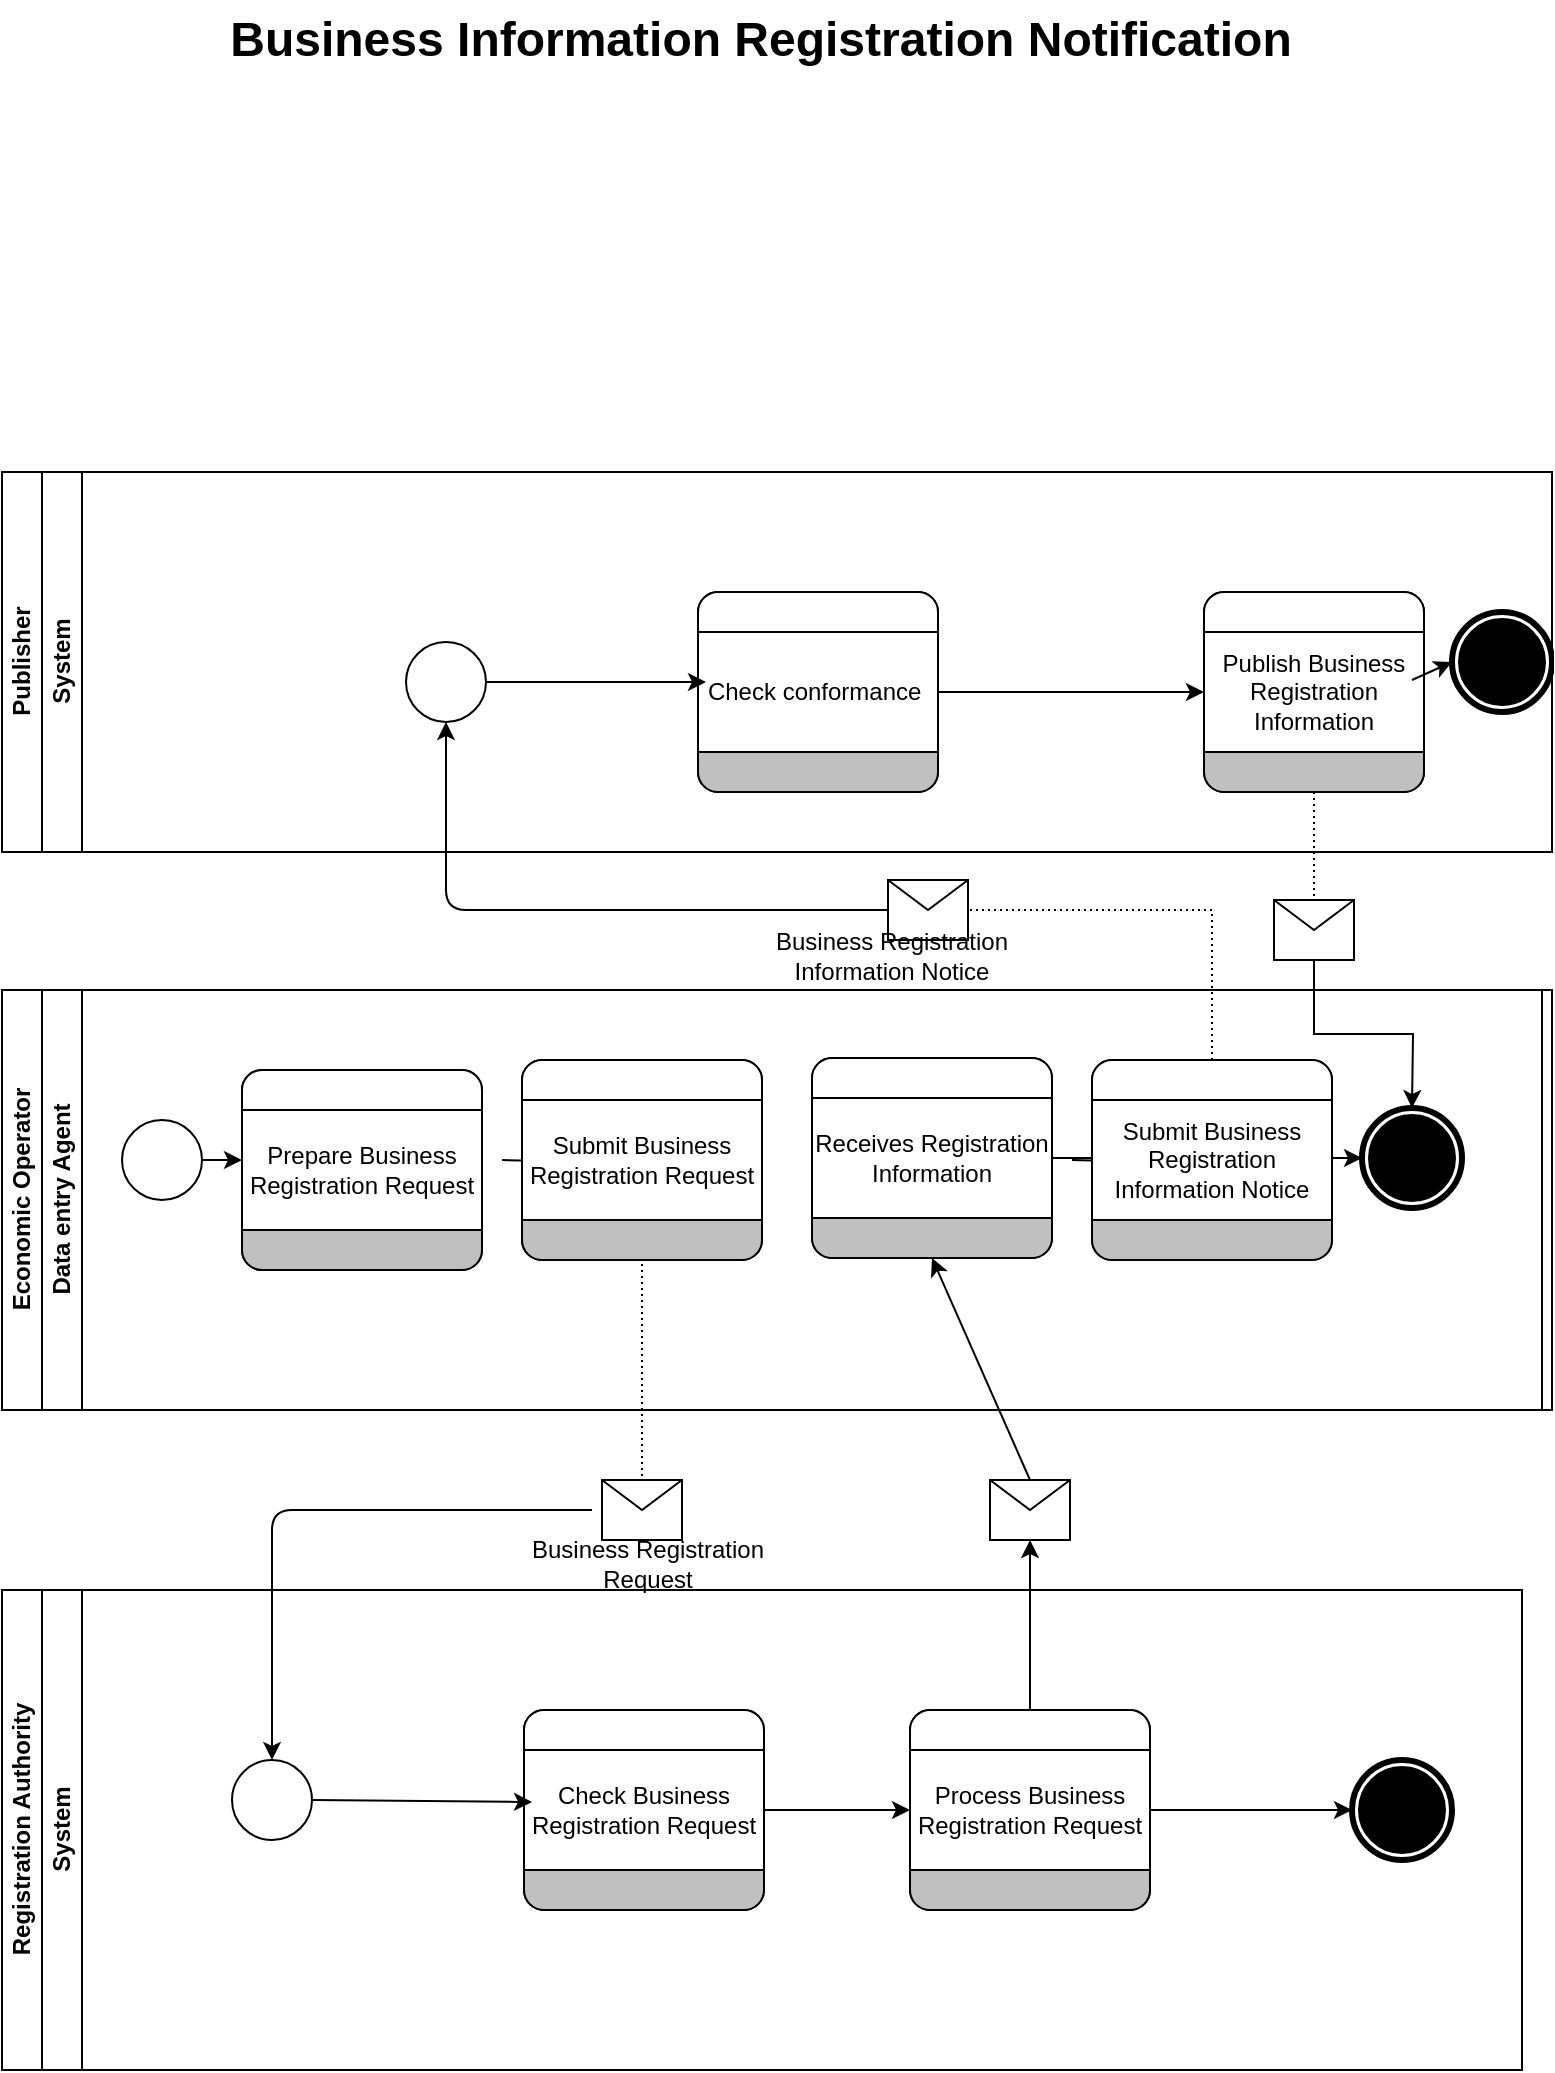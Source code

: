 <mxfile version="14.9.3" type="github">
  <diagram id="prtHgNgQTEPvFCAcTncT" name="Page-1">
    <mxGraphModel dx="1097" dy="1894" grid="1" gridSize="10" guides="1" tooltips="1" connect="1" arrows="1" fold="1" page="1" pageScale="1" pageWidth="827" pageHeight="1169" math="0" shadow="0">
      <root>
        <mxCell id="0" />
        <mxCell id="1" parent="0" />
        <mxCell id="dNxyNK7c78bLwvsdeMH5-19" value="Economic Operator" style="swimlane;html=1;childLayout=stackLayout;resizeParent=1;resizeParentMax=0;horizontal=0;startSize=20;horizontalStack=0;" parent="1" vertex="1">
          <mxGeometry x="35" y="275" width="770" height="210" as="geometry" />
        </mxCell>
        <mxCell id="dNxyNK7c78bLwvsdeMH5-20" value="Data entry Agent&lt;br&gt;" style="swimlane;html=1;startSize=20;horizontal=0;" parent="dNxyNK7c78bLwvsdeMH5-19" vertex="1">
          <mxGeometry x="20" width="750" height="210" as="geometry" />
        </mxCell>
        <mxCell id="yNIdSLd-yYrXgGybyY_E-29" value="" style="shape=mxgraph.bpmn.task;part=1;taskMarker=abstract;rectStyle=rounded;isLoopSub=0;topLeftStyle=square;topRightStyle=square;whiteSpace=wrap;" parent="dNxyNK7c78bLwvsdeMH5-20" vertex="1">
          <mxGeometry x="240" y="90" width="120" height="20" as="geometry" />
        </mxCell>
        <mxCell id="yNIdSLd-yYrXgGybyY_E-65" value="" style="points=[[0.145,0.145,0],[0.5,0,0],[0.855,0.145,0],[1,0.5,0],[0.855,0.855,0],[0.5,1,0],[0.145,0.855,0],[0,0.5,0]];shape=mxgraph.bpmn.event;html=1;verticalLabelPosition=bottom;labelBackgroundColor=#ffffff;verticalAlign=top;align=center;perimeter=ellipsePerimeter;outlineConnect=0;aspect=fixed;outline=end;symbol=terminate;" parent="dNxyNK7c78bLwvsdeMH5-20" vertex="1">
          <mxGeometry x="660" y="59" width="50" height="50" as="geometry" />
        </mxCell>
        <mxCell id="yNIdSLd-yYrXgGybyY_E-73" value="" style="rounded=1;whiteSpace=wrap;html=1;container=1;collapsible=0;absoluteArcSize=1;arcSize=20;childLayout=stackLayout;horizontal=1;horizontalStack=0;resizeParent=1;resizeParentMax=0;resizeLast=0;" parent="dNxyNK7c78bLwvsdeMH5-20" vertex="1">
          <mxGeometry x="100" y="40" width="120" height="100" as="geometry" />
        </mxCell>
        <mxCell id="yNIdSLd-yYrXgGybyY_E-74" value="" style="whiteSpace=wrap;connectable=0;html=1;shape=mxgraph.basic.rect;size=10;rectStyle=rounded;bottomRightStyle=square;bottomLeftStyle=square;part=1;" parent="yNIdSLd-yYrXgGybyY_E-73" vertex="1">
          <mxGeometry width="120" height="20" as="geometry" />
        </mxCell>
        <mxCell id="yNIdSLd-yYrXgGybyY_E-75" value="Prepare Business Registration Request" style="shape=mxgraph.bpmn.task;part=1;taskMarker=abstract;connectable=0;whiteSpace=wrap;" parent="yNIdSLd-yYrXgGybyY_E-73" vertex="1">
          <mxGeometry y="20" width="120" height="60" as="geometry" />
        </mxCell>
        <mxCell id="yNIdSLd-yYrXgGybyY_E-76" value="" style="whiteSpace=wrap;connectable=0;html=1;shape=mxgraph.basic.rect;size=10;rectStyle=rounded;topRightStyle=square;topLeftStyle=square;fillColor=#C0C0C0;part=1;" parent="yNIdSLd-yYrXgGybyY_E-73" vertex="1">
          <mxGeometry y="80" width="120" height="20" as="geometry" />
        </mxCell>
        <mxCell id="SlkeqYowdc77CrY9qM34-35" value="" style="rounded=1;whiteSpace=wrap;html=1;container=1;collapsible=0;absoluteArcSize=1;arcSize=20;childLayout=stackLayout;horizontal=1;horizontalStack=0;resizeParent=1;resizeParentMax=0;resizeLast=0;" vertex="1" parent="dNxyNK7c78bLwvsdeMH5-20">
          <mxGeometry x="385" y="34" width="120" height="100" as="geometry" />
        </mxCell>
        <mxCell id="SlkeqYowdc77CrY9qM34-36" value="" style="whiteSpace=wrap;connectable=0;html=1;shape=mxgraph.basic.rect;size=10;rectStyle=rounded;bottomRightStyle=square;bottomLeftStyle=square;part=1;" vertex="1" parent="SlkeqYowdc77CrY9qM34-35">
          <mxGeometry width="120" height="20" as="geometry" />
        </mxCell>
        <mxCell id="SlkeqYowdc77CrY9qM34-37" value="Receives Registration Information" style="shape=mxgraph.bpmn.task;part=1;taskMarker=abstract;connectable=0;whiteSpace=wrap;" vertex="1" parent="SlkeqYowdc77CrY9qM34-35">
          <mxGeometry y="20" width="120" height="60" as="geometry" />
        </mxCell>
        <mxCell id="SlkeqYowdc77CrY9qM34-38" value="" style="whiteSpace=wrap;connectable=0;html=1;shape=mxgraph.basic.rect;size=10;rectStyle=rounded;topRightStyle=square;topLeftStyle=square;fillColor=#C0C0C0;part=1;" vertex="1" parent="SlkeqYowdc77CrY9qM34-35">
          <mxGeometry y="80" width="120" height="20" as="geometry" />
        </mxCell>
        <mxCell id="SlkeqYowdc77CrY9qM34-40" value="" style="endArrow=classic;html=1;entryX=0;entryY=0.5;entryDx=0;entryDy=0;entryPerimeter=0;exitX=1;exitY=0.5;exitDx=0;exitDy=0;" edge="1" parent="dNxyNK7c78bLwvsdeMH5-20" source="SlkeqYowdc77CrY9qM34-35" target="yNIdSLd-yYrXgGybyY_E-65">
          <mxGeometry width="50" height="50" relative="1" as="geometry">
            <mxPoint x="445" y="270" as="sourcePoint" />
            <mxPoint x="495" y="220" as="targetPoint" />
          </mxGeometry>
        </mxCell>
        <UserObject label="Registration Authority" id="yNIdSLd-yYrXgGybyY_E-9">
          <mxCell style="swimlane;html=1;childLayout=stackLayout;resizeParent=1;resizeParentMax=0;horizontal=0;startSize=20;horizontalStack=0;" parent="1" vertex="1">
            <mxGeometry x="35" y="575" width="760" height="240" as="geometry" />
          </mxCell>
        </UserObject>
        <mxCell id="yNIdSLd-yYrXgGybyY_E-21" value="System" style="swimlane;html=1;startSize=20;horizontal=0;" parent="yNIdSLd-yYrXgGybyY_E-9" vertex="1">
          <mxGeometry x="20" width="740" height="240" as="geometry" />
        </mxCell>
        <mxCell id="yNIdSLd-yYrXgGybyY_E-38" value="" style="rounded=1;whiteSpace=wrap;html=1;container=1;collapsible=0;absoluteArcSize=1;arcSize=20;childLayout=stackLayout;horizontal=1;horizontalStack=0;resizeParent=1;resizeParentMax=0;resizeLast=0;" parent="yNIdSLd-yYrXgGybyY_E-21" vertex="1">
          <mxGeometry x="241" y="60" width="120" height="100" as="geometry" />
        </mxCell>
        <mxCell id="yNIdSLd-yYrXgGybyY_E-39" value="" style="whiteSpace=wrap;connectable=0;html=1;shape=mxgraph.basic.rect;size=10;rectStyle=rounded;bottomRightStyle=square;bottomLeftStyle=square;part=1;" parent="yNIdSLd-yYrXgGybyY_E-38" vertex="1">
          <mxGeometry width="120" height="20" as="geometry" />
        </mxCell>
        <mxCell id="yNIdSLd-yYrXgGybyY_E-40" value="Check Business Registration Request" style="shape=mxgraph.bpmn.task;part=1;taskMarker=abstract;connectable=0;whiteSpace=wrap;" parent="yNIdSLd-yYrXgGybyY_E-38" vertex="1">
          <mxGeometry y="20" width="120" height="60" as="geometry" />
        </mxCell>
        <mxCell id="yNIdSLd-yYrXgGybyY_E-41" value="" style="whiteSpace=wrap;connectable=0;html=1;shape=mxgraph.basic.rect;size=10;rectStyle=rounded;topRightStyle=square;topLeftStyle=square;fillColor=#C0C0C0;part=1;" parent="yNIdSLd-yYrXgGybyY_E-38" vertex="1">
          <mxGeometry y="80" width="120" height="20" as="geometry" />
        </mxCell>
        <mxCell id="SlkeqYowdc77CrY9qM34-1" value="" style="rounded=1;whiteSpace=wrap;html=1;container=1;collapsible=0;absoluteArcSize=1;arcSize=20;childLayout=stackLayout;horizontal=1;horizontalStack=0;resizeParent=1;resizeParentMax=0;resizeLast=0;" vertex="1" parent="yNIdSLd-yYrXgGybyY_E-21">
          <mxGeometry x="434" y="60" width="120" height="100" as="geometry" />
        </mxCell>
        <mxCell id="SlkeqYowdc77CrY9qM34-2" value="" style="whiteSpace=wrap;connectable=0;html=1;shape=mxgraph.basic.rect;size=10;rectStyle=rounded;bottomRightStyle=square;bottomLeftStyle=square;part=1;" vertex="1" parent="SlkeqYowdc77CrY9qM34-1">
          <mxGeometry width="120" height="20" as="geometry" />
        </mxCell>
        <mxCell id="SlkeqYowdc77CrY9qM34-3" value="Process Business Registration Request" style="shape=mxgraph.bpmn.task;part=1;taskMarker=abstract;connectable=0;whiteSpace=wrap;" vertex="1" parent="SlkeqYowdc77CrY9qM34-1">
          <mxGeometry y="20" width="120" height="60" as="geometry" />
        </mxCell>
        <mxCell id="SlkeqYowdc77CrY9qM34-4" value="" style="whiteSpace=wrap;connectable=0;html=1;shape=mxgraph.basic.rect;size=10;rectStyle=rounded;topRightStyle=square;topLeftStyle=square;fillColor=#C0C0C0;part=1;" vertex="1" parent="SlkeqYowdc77CrY9qM34-1">
          <mxGeometry y="80" width="120" height="20" as="geometry" />
        </mxCell>
        <mxCell id="SlkeqYowdc77CrY9qM34-28" style="edgeStyle=orthogonalEdgeStyle;rounded=0;orthogonalLoop=1;jettySize=auto;html=1;exitX=1;exitY=0.5;exitDx=0;exitDy=0;entryX=0;entryY=0.5;entryDx=0;entryDy=0;" edge="1" parent="yNIdSLd-yYrXgGybyY_E-21" source="yNIdSLd-yYrXgGybyY_E-38" target="SlkeqYowdc77CrY9qM34-1">
          <mxGeometry relative="1" as="geometry">
            <mxPoint x="420" y="110" as="sourcePoint" />
          </mxGeometry>
        </mxCell>
        <mxCell id="SlkeqYowdc77CrY9qM34-32" value="" style="endArrow=classic;html=1;entryX=0;entryY=0.5;entryDx=0;entryDy=0;exitX=1;exitY=0.5;exitDx=0;exitDy=0;entryPerimeter=0;" edge="1" parent="yNIdSLd-yYrXgGybyY_E-21" source="SlkeqYowdc77CrY9qM34-1" target="SlkeqYowdc77CrY9qM34-101">
          <mxGeometry width="50" height="50" relative="1" as="geometry">
            <mxPoint x="445" y="100" as="sourcePoint" />
            <mxPoint x="625.0" y="110" as="targetPoint" />
          </mxGeometry>
        </mxCell>
        <mxCell id="SlkeqYowdc77CrY9qM34-44" value="" style="ellipse;whiteSpace=wrap;html=1;" vertex="1" parent="yNIdSLd-yYrXgGybyY_E-21">
          <mxGeometry x="95" y="85" width="40" height="40" as="geometry" />
        </mxCell>
        <mxCell id="SlkeqYowdc77CrY9qM34-101" value="" style="points=[[0.145,0.145,0],[0.5,0,0],[0.855,0.145,0],[1,0.5,0],[0.855,0.855,0],[0.5,1,0],[0.145,0.855,0],[0,0.5,0]];shape=mxgraph.bpmn.event;html=1;verticalLabelPosition=bottom;labelBackgroundColor=#ffffff;verticalAlign=top;align=center;perimeter=ellipsePerimeter;outlineConnect=0;aspect=fixed;outline=end;symbol=terminate;" vertex="1" parent="yNIdSLd-yYrXgGybyY_E-21">
          <mxGeometry x="655" y="85" width="50" height="50" as="geometry" />
        </mxCell>
        <object label="" id="yNIdSLd-yYrXgGybyY_E-30">
          <mxCell style="shape=message;" parent="1" vertex="1">
            <mxGeometry x="335" y="520" width="40" height="30" as="geometry" />
          </mxCell>
        </object>
        <mxCell id="yNIdSLd-yYrXgGybyY_E-31" value="" style="edgeStyle=orthogonalEdgeStyle;html=1;elbow=horizontal;endArrow=none;labelBackgroundColor=none;endSize=12;endFill=0;dashed=1;dashPattern=1 2;exitX=0.5;exitY=1;rounded=0;" parent="1" source="yNIdSLd-yYrXgGybyY_E-29" target="yNIdSLd-yYrXgGybyY_E-30" edge="1">
          <mxGeometry relative="1" as="geometry" />
        </mxCell>
        <mxCell id="yNIdSLd-yYrXgGybyY_E-53" value="Data entry Agent&lt;br&gt;" style="swimlane;html=1;startSize=20;horizontal=0;" parent="1" vertex="1">
          <mxGeometry x="55" y="275" width="755" height="210" as="geometry" />
        </mxCell>
        <mxCell id="yNIdSLd-yYrXgGybyY_E-54" value="" style="edgeStyle=orthogonalEdgeStyle;rounded=0;orthogonalLoop=1;jettySize=auto;html=1;" parent="yNIdSLd-yYrXgGybyY_E-53" source="yNIdSLd-yYrXgGybyY_E-55" edge="1">
          <mxGeometry relative="1" as="geometry">
            <mxPoint x="100" y="85" as="targetPoint" />
          </mxGeometry>
        </mxCell>
        <mxCell id="yNIdSLd-yYrXgGybyY_E-55" value="" style="ellipse;whiteSpace=wrap;html=1;" parent="yNIdSLd-yYrXgGybyY_E-53" vertex="1">
          <mxGeometry x="40" y="65" width="40" height="40" as="geometry" />
        </mxCell>
        <mxCell id="yNIdSLd-yYrXgGybyY_E-56" style="edgeStyle=orthogonalEdgeStyle;rounded=0;orthogonalLoop=1;jettySize=auto;html=1;" parent="yNIdSLd-yYrXgGybyY_E-53" target="yNIdSLd-yYrXgGybyY_E-61" edge="1">
          <mxGeometry relative="1" as="geometry">
            <mxPoint x="230" y="85" as="sourcePoint" />
          </mxGeometry>
        </mxCell>
        <mxCell id="yNIdSLd-yYrXgGybyY_E-61" value="" style="rounded=1;whiteSpace=wrap;html=1;container=1;collapsible=0;absoluteArcSize=1;arcSize=20;childLayout=stackLayout;horizontal=1;horizontalStack=0;resizeParent=1;resizeParentMax=0;resizeLast=0;" parent="yNIdSLd-yYrXgGybyY_E-53" vertex="1">
          <mxGeometry x="240" y="35" width="120" height="100" as="geometry" />
        </mxCell>
        <mxCell id="yNIdSLd-yYrXgGybyY_E-62" value="" style="whiteSpace=wrap;connectable=0;html=1;shape=mxgraph.basic.rect;size=10;rectStyle=rounded;bottomRightStyle=square;bottomLeftStyle=square;part=1;" parent="yNIdSLd-yYrXgGybyY_E-61" vertex="1">
          <mxGeometry width="120" height="20" as="geometry" />
        </mxCell>
        <mxCell id="yNIdSLd-yYrXgGybyY_E-63" value="Submit Business Registration Request" style="shape=mxgraph.bpmn.task;part=1;taskMarker=abstract;connectable=0;whiteSpace=wrap;" parent="yNIdSLd-yYrXgGybyY_E-61" vertex="1">
          <mxGeometry y="20" width="120" height="60" as="geometry" />
        </mxCell>
        <mxCell id="yNIdSLd-yYrXgGybyY_E-64" value="" style="whiteSpace=wrap;connectable=0;html=1;shape=mxgraph.basic.rect;size=10;rectStyle=rounded;topRightStyle=square;topLeftStyle=square;fillColor=#C0C0C0;part=1;" parent="yNIdSLd-yYrXgGybyY_E-61" vertex="1">
          <mxGeometry y="80" width="120" height="20" as="geometry" />
        </mxCell>
        <mxCell id="yNIdSLd-yYrXgGybyY_E-78" value="Business Information Registration Notification" style="text;strokeColor=none;fillColor=none;html=1;fontSize=24;fontStyle=1;verticalAlign=middle;align=center;" parent="1" vertex="1">
          <mxGeometry x="364" y="-220" width="100" height="40" as="geometry" />
        </mxCell>
        <mxCell id="SlkeqYowdc77CrY9qM34-25" value="" style="shape=message;" vertex="1" parent="1">
          <mxGeometry x="529" y="520" width="40" height="30" as="geometry" />
        </mxCell>
        <mxCell id="SlkeqYowdc77CrY9qM34-27" value="" style="endArrow=classic;html=1;exitX=0.5;exitY=0;exitDx=0;exitDy=0;entryX=0.5;entryY=1;entryDx=0;entryDy=0;" edge="1" parent="1" source="SlkeqYowdc77CrY9qM34-1" target="SlkeqYowdc77CrY9qM34-25">
          <mxGeometry width="50" height="50" relative="1" as="geometry">
            <mxPoint x="449" y="535" as="sourcePoint" />
            <mxPoint x="499" y="485" as="targetPoint" />
          </mxGeometry>
        </mxCell>
        <mxCell id="SlkeqYowdc77CrY9qM34-34" value="" style="endArrow=classic;html=1;entryX=0.5;entryY=0;entryDx=0;entryDy=0;" edge="1" parent="1" target="SlkeqYowdc77CrY9qM34-44">
          <mxGeometry width="50" height="50" relative="1" as="geometry">
            <mxPoint x="330" y="535" as="sourcePoint" />
            <mxPoint x="355" y="635" as="targetPoint" />
            <Array as="points">
              <mxPoint x="170" y="535" />
            </Array>
          </mxGeometry>
        </mxCell>
        <mxCell id="SlkeqYowdc77CrY9qM34-39" value="" style="endArrow=classic;html=1;entryX=0.5;entryY=1;entryDx=0;entryDy=0;exitX=0.5;exitY=0;exitDx=0;exitDy=0;" edge="1" parent="1" source="SlkeqYowdc77CrY9qM34-25" target="SlkeqYowdc77CrY9qM34-35">
          <mxGeometry width="50" height="50" relative="1" as="geometry">
            <mxPoint x="500" y="545" as="sourcePoint" />
            <mxPoint x="550" y="495" as="targetPoint" />
          </mxGeometry>
        </mxCell>
        <mxCell id="SlkeqYowdc77CrY9qM34-45" value="" style="endArrow=classic;html=1;exitX=1;exitY=0.5;exitDx=0;exitDy=0;" edge="1" parent="1" source="SlkeqYowdc77CrY9qM34-44">
          <mxGeometry width="50" height="50" relative="1" as="geometry">
            <mxPoint x="260" y="605" as="sourcePoint" />
            <mxPoint x="300" y="681" as="targetPoint" />
          </mxGeometry>
        </mxCell>
        <UserObject label="Publisher" id="SlkeqYowdc77CrY9qM34-46">
          <mxCell style="swimlane;html=1;childLayout=stackLayout;resizeParent=1;resizeParentMax=0;horizontal=0;startSize=20;horizontalStack=0;" vertex="1" parent="1">
            <mxGeometry x="35" y="16" width="775" height="190" as="geometry" />
          </mxCell>
        </UserObject>
        <mxCell id="SlkeqYowdc77CrY9qM34-47" value="System" style="swimlane;html=1;startSize=20;horizontal=0;" vertex="1" parent="SlkeqYowdc77CrY9qM34-46">
          <mxGeometry x="20" width="755" height="190" as="geometry" />
        </mxCell>
        <mxCell id="SlkeqYowdc77CrY9qM34-50" value="" style="rounded=1;whiteSpace=wrap;html=1;container=1;collapsible=0;absoluteArcSize=1;arcSize=20;childLayout=stackLayout;horizontal=1;horizontalStack=0;resizeParent=1;resizeParentMax=0;resizeLast=0;" vertex="1" parent="SlkeqYowdc77CrY9qM34-47">
          <mxGeometry x="328" y="60" width="120" height="100" as="geometry" />
        </mxCell>
        <mxCell id="SlkeqYowdc77CrY9qM34-51" value="" style="whiteSpace=wrap;connectable=0;html=1;shape=mxgraph.basic.rect;size=10;rectStyle=rounded;bottomRightStyle=square;bottomLeftStyle=square;part=1;" vertex="1" parent="SlkeqYowdc77CrY9qM34-50">
          <mxGeometry width="120" height="20" as="geometry" />
        </mxCell>
        <mxCell id="SlkeqYowdc77CrY9qM34-52" value="Check conformance " style="shape=mxgraph.bpmn.task;part=1;taskMarker=abstract;connectable=0;whiteSpace=wrap;" vertex="1" parent="SlkeqYowdc77CrY9qM34-50">
          <mxGeometry y="20" width="120" height="60" as="geometry" />
        </mxCell>
        <mxCell id="SlkeqYowdc77CrY9qM34-53" value="" style="whiteSpace=wrap;connectable=0;html=1;shape=mxgraph.basic.rect;size=10;rectStyle=rounded;topRightStyle=square;topLeftStyle=square;fillColor=#C0C0C0;part=1;" vertex="1" parent="SlkeqYowdc77CrY9qM34-50">
          <mxGeometry y="80" width="120" height="20" as="geometry" />
        </mxCell>
        <mxCell id="SlkeqYowdc77CrY9qM34-54" value="" style="rounded=1;whiteSpace=wrap;html=1;container=1;collapsible=0;absoluteArcSize=1;arcSize=20;childLayout=stackLayout;horizontal=1;horizontalStack=0;resizeParent=1;resizeParentMax=0;resizeLast=0;" vertex="1" parent="SlkeqYowdc77CrY9qM34-47">
          <mxGeometry x="581" y="60" width="110" height="100" as="geometry" />
        </mxCell>
        <mxCell id="SlkeqYowdc77CrY9qM34-55" value="" style="whiteSpace=wrap;connectable=0;html=1;shape=mxgraph.basic.rect;size=10;rectStyle=rounded;bottomRightStyle=square;bottomLeftStyle=square;part=1;" vertex="1" parent="SlkeqYowdc77CrY9qM34-54">
          <mxGeometry width="110" height="20" as="geometry" />
        </mxCell>
        <mxCell id="SlkeqYowdc77CrY9qM34-56" value="Publish Business Registration Information" style="shape=mxgraph.bpmn.task;part=1;taskMarker=abstract;connectable=0;whiteSpace=wrap;" vertex="1" parent="SlkeqYowdc77CrY9qM34-54">
          <mxGeometry y="20" width="110" height="60" as="geometry" />
        </mxCell>
        <mxCell id="SlkeqYowdc77CrY9qM34-57" value="" style="whiteSpace=wrap;connectable=0;html=1;shape=mxgraph.basic.rect;size=10;rectStyle=rounded;topRightStyle=square;topLeftStyle=square;fillColor=#C0C0C0;part=1;" vertex="1" parent="SlkeqYowdc77CrY9qM34-54">
          <mxGeometry y="80" width="110" height="20" as="geometry" />
        </mxCell>
        <mxCell id="SlkeqYowdc77CrY9qM34-62" value="" style="endArrow=classic;html=1;exitX=1;exitY=0.5;exitDx=0;exitDy=0;entryX=0;entryY=0.5;entryDx=0;entryDy=0;" edge="1" parent="SlkeqYowdc77CrY9qM34-47" source="SlkeqYowdc77CrY9qM34-50" target="SlkeqYowdc77CrY9qM34-54">
          <mxGeometry width="50" height="50" relative="1" as="geometry">
            <mxPoint x="534" y="110" as="sourcePoint" />
            <mxPoint x="595" y="144" as="targetPoint" />
          </mxGeometry>
        </mxCell>
        <mxCell id="SlkeqYowdc77CrY9qM34-69" value="" style="ellipse;whiteSpace=wrap;html=1;" vertex="1" parent="SlkeqYowdc77CrY9qM34-47">
          <mxGeometry x="182" y="85" width="40" height="40" as="geometry" />
        </mxCell>
        <mxCell id="SlkeqYowdc77CrY9qM34-87" value="" style="points=[[0.145,0.145,0],[0.5,0,0],[0.855,0.145,0],[1,0.5,0],[0.855,0.855,0],[0.5,1,0],[0.145,0.855,0],[0,0.5,0]];shape=mxgraph.bpmn.event;html=1;verticalLabelPosition=bottom;labelBackgroundColor=#ffffff;verticalAlign=top;align=center;perimeter=ellipsePerimeter;outlineConnect=0;aspect=fixed;outline=end;symbol=terminate;" vertex="1" parent="SlkeqYowdc77CrY9qM34-47">
          <mxGeometry x="705" y="70" width="50" height="50" as="geometry" />
        </mxCell>
        <object label="" id="SlkeqYowdc77CrY9qM34-70">
          <mxCell style="shape=message;" vertex="1" parent="1">
            <mxGeometry x="478" y="220" width="40" height="30" as="geometry" />
          </mxCell>
        </object>
        <mxCell id="SlkeqYowdc77CrY9qM34-80" style="edgeStyle=orthogonalEdgeStyle;rounded=0;orthogonalLoop=1;jettySize=auto;html=1;exitX=0.5;exitY=1;exitDx=0;exitDy=0;" edge="1" parent="1" source="SlkeqYowdc77CrY9qM34-71">
          <mxGeometry relative="1" as="geometry">
            <mxPoint x="740" y="334" as="targetPoint" />
            <mxPoint x="699" y="250" as="sourcePoint" />
          </mxGeometry>
        </mxCell>
        <mxCell id="SlkeqYowdc77CrY9qM34-71" value="" style="shape=message;" vertex="1" parent="1">
          <mxGeometry x="671" y="230" width="40" height="30" as="geometry" />
        </mxCell>
        <mxCell id="SlkeqYowdc77CrY9qM34-72" value="" style="edgeStyle=orthogonalEdgeStyle;html=1;elbow=horizontal;endArrow=none;labelBackgroundColor=none;endSize=12;endFill=0;dashed=1;dashPattern=1 2;rounded=0;exitX=0.5;exitY=1;exitDx=0;exitDy=0;" edge="1" parent="1" source="SlkeqYowdc77CrY9qM34-54" target="SlkeqYowdc77CrY9qM34-71">
          <mxGeometry relative="1" as="geometry">
            <mxPoint x="745" y="5" as="sourcePoint" />
          </mxGeometry>
        </mxCell>
        <mxCell id="SlkeqYowdc77CrY9qM34-77" value="" style="endArrow=classic;html=1;exitX=0;exitY=0.5;exitDx=0;exitDy=0;entryX=0.5;entryY=1;entryDx=0;entryDy=0;" edge="1" parent="1" target="SlkeqYowdc77CrY9qM34-69" source="SlkeqYowdc77CrY9qM34-70">
          <mxGeometry width="50" height="50" relative="1" as="geometry">
            <mxPoint x="320" y="240" as="sourcePoint" />
            <mxPoint x="170" y="150" as="targetPoint" />
            <Array as="points">
              <mxPoint x="257" y="235" />
            </Array>
          </mxGeometry>
        </mxCell>
        <mxCell id="SlkeqYowdc77CrY9qM34-78" value="" style="endArrow=classic;html=1;" edge="1" parent="1" source="SlkeqYowdc77CrY9qM34-69">
          <mxGeometry width="50" height="50" relative="1" as="geometry">
            <mxPoint x="352" y="-25" as="sourcePoint" />
            <mxPoint x="387" y="121" as="targetPoint" />
          </mxGeometry>
        </mxCell>
        <mxCell id="SlkeqYowdc77CrY9qM34-81" value="" style="edgeStyle=orthogonalEdgeStyle;html=1;elbow=horizontal;endArrow=none;labelBackgroundColor=none;endSize=12;endFill=0;dashed=1;dashPattern=1 2;rounded=0;entryX=1;entryY=0.5;entryDx=0;entryDy=0;exitX=0.5;exitY=0;exitDx=0;exitDy=0;" edge="1" parent="1" source="SlkeqYowdc77CrY9qM34-94" target="SlkeqYowdc77CrY9qM34-70">
          <mxGeometry relative="1" as="geometry">
            <mxPoint x="350" y="310" as="sourcePoint" />
            <mxPoint x="365" y="530" as="targetPoint" />
          </mxGeometry>
        </mxCell>
        <mxCell id="SlkeqYowdc77CrY9qM34-83" value="Business Registration Information Notice" style="text;html=1;strokeColor=none;fillColor=none;align=center;verticalAlign=middle;whiteSpace=wrap;rounded=0;" vertex="1" parent="1">
          <mxGeometry x="400" y="250" width="160" height="15" as="geometry" />
        </mxCell>
        <mxCell id="SlkeqYowdc77CrY9qM34-84" value="Business Registration Request" style="text;html=1;strokeColor=none;fillColor=none;align=center;verticalAlign=middle;whiteSpace=wrap;rounded=0;" vertex="1" parent="1">
          <mxGeometry x="278" y="552" width="160" height="20" as="geometry" />
        </mxCell>
        <mxCell id="SlkeqYowdc77CrY9qM34-88" value="" style="endArrow=classic;html=1;entryX=0;entryY=0.5;entryDx=0;entryDy=0;entryPerimeter=0;" edge="1" parent="1" target="SlkeqYowdc77CrY9qM34-87">
          <mxGeometry width="50" height="50" relative="1" as="geometry">
            <mxPoint x="740" y="120" as="sourcePoint" />
            <mxPoint x="646" y="136" as="targetPoint" />
          </mxGeometry>
        </mxCell>
        <mxCell id="SlkeqYowdc77CrY9qM34-92" value="" style="shape=mxgraph.bpmn.task;part=1;taskMarker=abstract;rectStyle=rounded;isLoopSub=0;topLeftStyle=square;topRightStyle=square;whiteSpace=wrap;" vertex="1" parent="1">
          <mxGeometry x="580" y="365" width="120" height="20" as="geometry" />
        </mxCell>
        <mxCell id="SlkeqYowdc77CrY9qM34-93" style="edgeStyle=orthogonalEdgeStyle;rounded=0;orthogonalLoop=1;jettySize=auto;html=1;" edge="1" parent="1" target="SlkeqYowdc77CrY9qM34-94">
          <mxGeometry relative="1" as="geometry">
            <mxPoint x="570" y="360" as="sourcePoint" />
          </mxGeometry>
        </mxCell>
        <mxCell id="SlkeqYowdc77CrY9qM34-94" value="" style="rounded=1;whiteSpace=wrap;html=1;container=1;collapsible=0;absoluteArcSize=1;arcSize=20;childLayout=stackLayout;horizontal=1;horizontalStack=0;resizeParent=1;resizeParentMax=0;resizeLast=0;" vertex="1" parent="1">
          <mxGeometry x="580" y="310" width="120" height="100" as="geometry" />
        </mxCell>
        <mxCell id="SlkeqYowdc77CrY9qM34-95" value="" style="whiteSpace=wrap;connectable=0;html=1;shape=mxgraph.basic.rect;size=10;rectStyle=rounded;bottomRightStyle=square;bottomLeftStyle=square;part=1;" vertex="1" parent="SlkeqYowdc77CrY9qM34-94">
          <mxGeometry width="120" height="20" as="geometry" />
        </mxCell>
        <mxCell id="SlkeqYowdc77CrY9qM34-96" value="Submit Business Registration Information Notice" style="shape=mxgraph.bpmn.task;part=1;taskMarker=abstract;connectable=0;whiteSpace=wrap;" vertex="1" parent="SlkeqYowdc77CrY9qM34-94">
          <mxGeometry y="20" width="120" height="60" as="geometry" />
        </mxCell>
        <mxCell id="SlkeqYowdc77CrY9qM34-97" value="" style="whiteSpace=wrap;connectable=0;html=1;shape=mxgraph.basic.rect;size=10;rectStyle=rounded;topRightStyle=square;topLeftStyle=square;fillColor=#C0C0C0;part=1;" vertex="1" parent="SlkeqYowdc77CrY9qM34-94">
          <mxGeometry y="80" width="120" height="20" as="geometry" />
        </mxCell>
      </root>
    </mxGraphModel>
  </diagram>
</mxfile>
